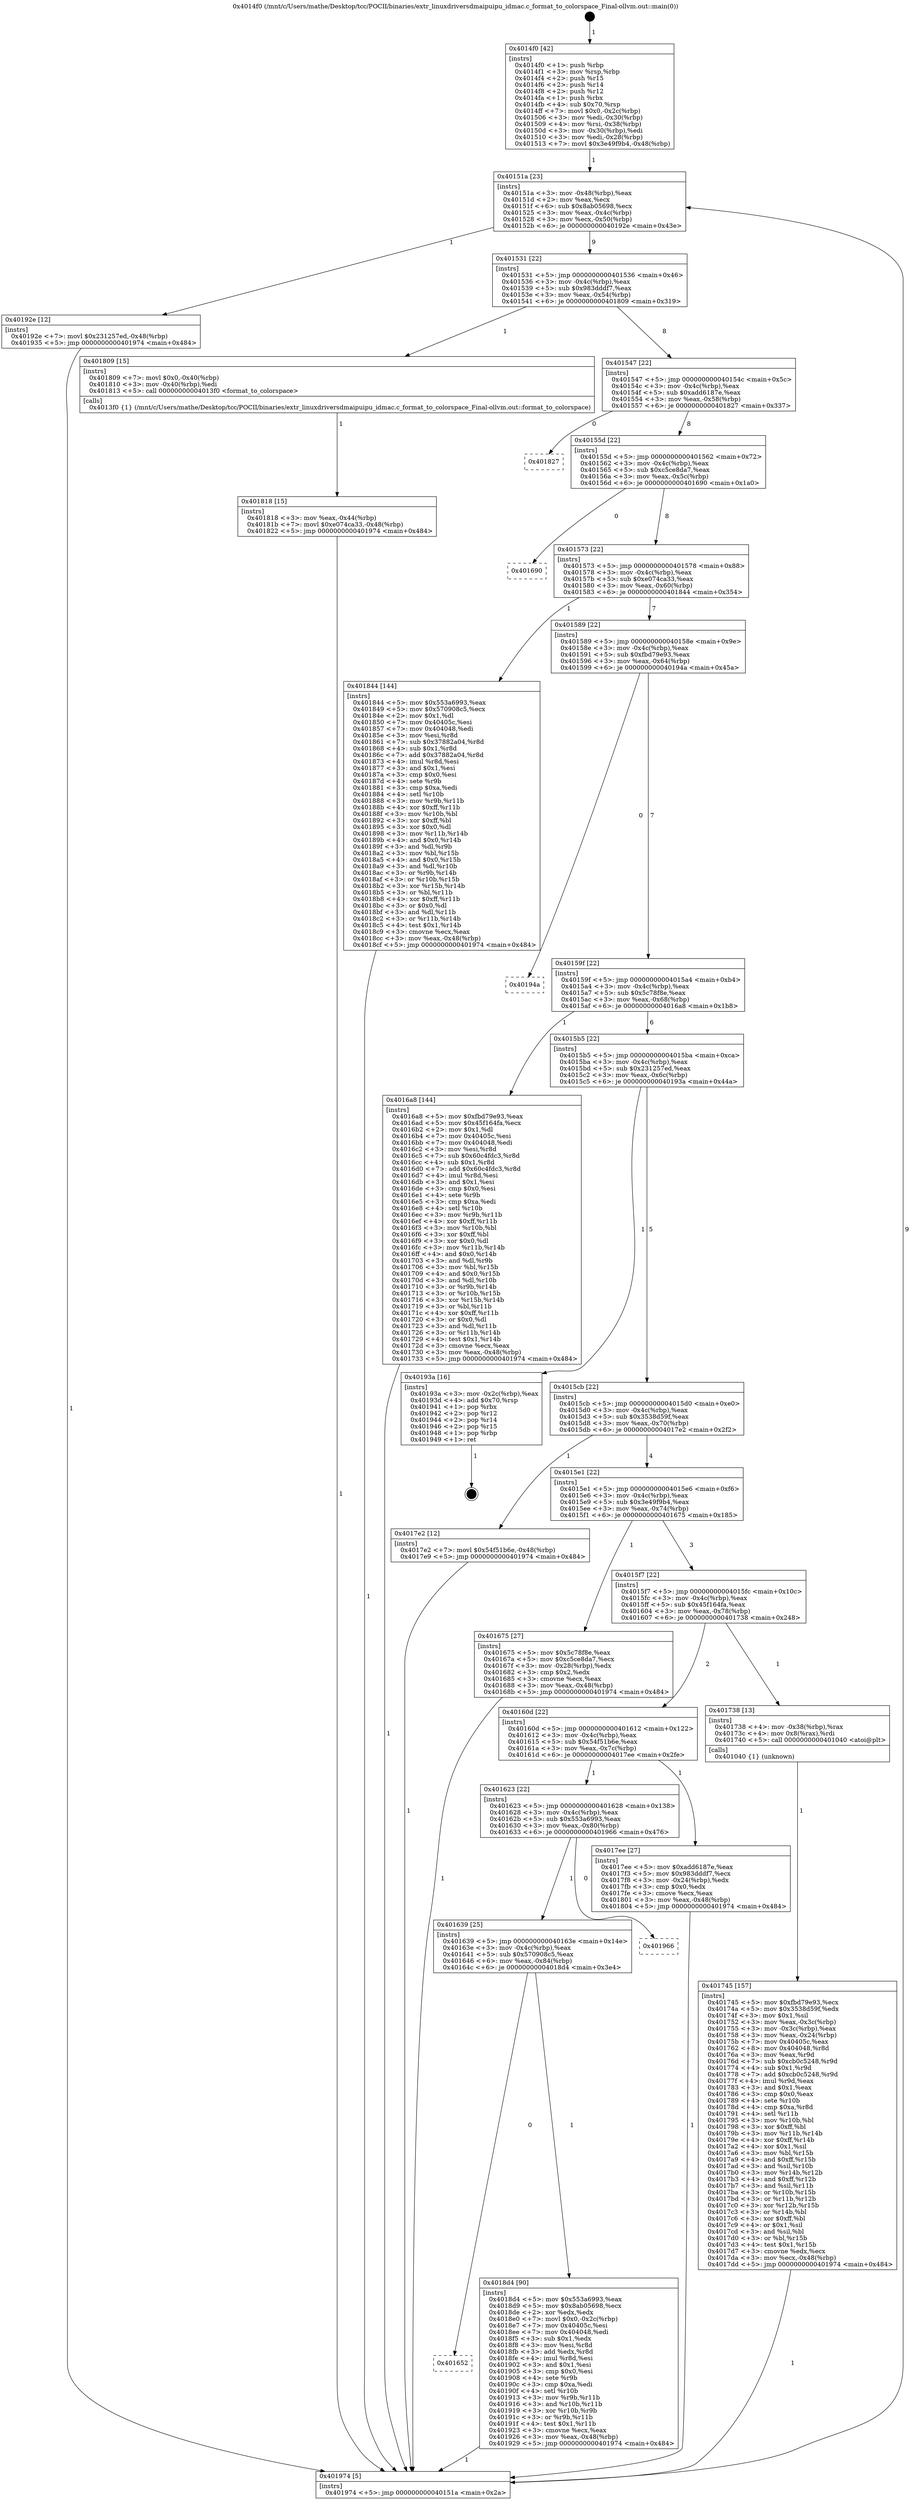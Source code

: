 digraph "0x4014f0" {
  label = "0x4014f0 (/mnt/c/Users/mathe/Desktop/tcc/POCII/binaries/extr_linuxdriversdmaipuipu_idmac.c_format_to_colorspace_Final-ollvm.out::main(0))"
  labelloc = "t"
  node[shape=record]

  Entry [label="",width=0.3,height=0.3,shape=circle,fillcolor=black,style=filled]
  "0x40151a" [label="{
     0x40151a [23]\l
     | [instrs]\l
     &nbsp;&nbsp;0x40151a \<+3\>: mov -0x48(%rbp),%eax\l
     &nbsp;&nbsp;0x40151d \<+2\>: mov %eax,%ecx\l
     &nbsp;&nbsp;0x40151f \<+6\>: sub $0x8ab05698,%ecx\l
     &nbsp;&nbsp;0x401525 \<+3\>: mov %eax,-0x4c(%rbp)\l
     &nbsp;&nbsp;0x401528 \<+3\>: mov %ecx,-0x50(%rbp)\l
     &nbsp;&nbsp;0x40152b \<+6\>: je 000000000040192e \<main+0x43e\>\l
  }"]
  "0x40192e" [label="{
     0x40192e [12]\l
     | [instrs]\l
     &nbsp;&nbsp;0x40192e \<+7\>: movl $0x231257ed,-0x48(%rbp)\l
     &nbsp;&nbsp;0x401935 \<+5\>: jmp 0000000000401974 \<main+0x484\>\l
  }"]
  "0x401531" [label="{
     0x401531 [22]\l
     | [instrs]\l
     &nbsp;&nbsp;0x401531 \<+5\>: jmp 0000000000401536 \<main+0x46\>\l
     &nbsp;&nbsp;0x401536 \<+3\>: mov -0x4c(%rbp),%eax\l
     &nbsp;&nbsp;0x401539 \<+5\>: sub $0x983dddf7,%eax\l
     &nbsp;&nbsp;0x40153e \<+3\>: mov %eax,-0x54(%rbp)\l
     &nbsp;&nbsp;0x401541 \<+6\>: je 0000000000401809 \<main+0x319\>\l
  }"]
  Exit [label="",width=0.3,height=0.3,shape=circle,fillcolor=black,style=filled,peripheries=2]
  "0x401809" [label="{
     0x401809 [15]\l
     | [instrs]\l
     &nbsp;&nbsp;0x401809 \<+7\>: movl $0x0,-0x40(%rbp)\l
     &nbsp;&nbsp;0x401810 \<+3\>: mov -0x40(%rbp),%edi\l
     &nbsp;&nbsp;0x401813 \<+5\>: call 00000000004013f0 \<format_to_colorspace\>\l
     | [calls]\l
     &nbsp;&nbsp;0x4013f0 \{1\} (/mnt/c/Users/mathe/Desktop/tcc/POCII/binaries/extr_linuxdriversdmaipuipu_idmac.c_format_to_colorspace_Final-ollvm.out::format_to_colorspace)\l
  }"]
  "0x401547" [label="{
     0x401547 [22]\l
     | [instrs]\l
     &nbsp;&nbsp;0x401547 \<+5\>: jmp 000000000040154c \<main+0x5c\>\l
     &nbsp;&nbsp;0x40154c \<+3\>: mov -0x4c(%rbp),%eax\l
     &nbsp;&nbsp;0x40154f \<+5\>: sub $0xadd6187e,%eax\l
     &nbsp;&nbsp;0x401554 \<+3\>: mov %eax,-0x58(%rbp)\l
     &nbsp;&nbsp;0x401557 \<+6\>: je 0000000000401827 \<main+0x337\>\l
  }"]
  "0x401652" [label="{
     0x401652\l
  }", style=dashed]
  "0x401827" [label="{
     0x401827\l
  }", style=dashed]
  "0x40155d" [label="{
     0x40155d [22]\l
     | [instrs]\l
     &nbsp;&nbsp;0x40155d \<+5\>: jmp 0000000000401562 \<main+0x72\>\l
     &nbsp;&nbsp;0x401562 \<+3\>: mov -0x4c(%rbp),%eax\l
     &nbsp;&nbsp;0x401565 \<+5\>: sub $0xc5ce8da7,%eax\l
     &nbsp;&nbsp;0x40156a \<+3\>: mov %eax,-0x5c(%rbp)\l
     &nbsp;&nbsp;0x40156d \<+6\>: je 0000000000401690 \<main+0x1a0\>\l
  }"]
  "0x4018d4" [label="{
     0x4018d4 [90]\l
     | [instrs]\l
     &nbsp;&nbsp;0x4018d4 \<+5\>: mov $0x553a6993,%eax\l
     &nbsp;&nbsp;0x4018d9 \<+5\>: mov $0x8ab05698,%ecx\l
     &nbsp;&nbsp;0x4018de \<+2\>: xor %edx,%edx\l
     &nbsp;&nbsp;0x4018e0 \<+7\>: movl $0x0,-0x2c(%rbp)\l
     &nbsp;&nbsp;0x4018e7 \<+7\>: mov 0x40405c,%esi\l
     &nbsp;&nbsp;0x4018ee \<+7\>: mov 0x404048,%edi\l
     &nbsp;&nbsp;0x4018f5 \<+3\>: sub $0x1,%edx\l
     &nbsp;&nbsp;0x4018f8 \<+3\>: mov %esi,%r8d\l
     &nbsp;&nbsp;0x4018fb \<+3\>: add %edx,%r8d\l
     &nbsp;&nbsp;0x4018fe \<+4\>: imul %r8d,%esi\l
     &nbsp;&nbsp;0x401902 \<+3\>: and $0x1,%esi\l
     &nbsp;&nbsp;0x401905 \<+3\>: cmp $0x0,%esi\l
     &nbsp;&nbsp;0x401908 \<+4\>: sete %r9b\l
     &nbsp;&nbsp;0x40190c \<+3\>: cmp $0xa,%edi\l
     &nbsp;&nbsp;0x40190f \<+4\>: setl %r10b\l
     &nbsp;&nbsp;0x401913 \<+3\>: mov %r9b,%r11b\l
     &nbsp;&nbsp;0x401916 \<+3\>: and %r10b,%r11b\l
     &nbsp;&nbsp;0x401919 \<+3\>: xor %r10b,%r9b\l
     &nbsp;&nbsp;0x40191c \<+3\>: or %r9b,%r11b\l
     &nbsp;&nbsp;0x40191f \<+4\>: test $0x1,%r11b\l
     &nbsp;&nbsp;0x401923 \<+3\>: cmovne %ecx,%eax\l
     &nbsp;&nbsp;0x401926 \<+3\>: mov %eax,-0x48(%rbp)\l
     &nbsp;&nbsp;0x401929 \<+5\>: jmp 0000000000401974 \<main+0x484\>\l
  }"]
  "0x401690" [label="{
     0x401690\l
  }", style=dashed]
  "0x401573" [label="{
     0x401573 [22]\l
     | [instrs]\l
     &nbsp;&nbsp;0x401573 \<+5\>: jmp 0000000000401578 \<main+0x88\>\l
     &nbsp;&nbsp;0x401578 \<+3\>: mov -0x4c(%rbp),%eax\l
     &nbsp;&nbsp;0x40157b \<+5\>: sub $0xe074ca33,%eax\l
     &nbsp;&nbsp;0x401580 \<+3\>: mov %eax,-0x60(%rbp)\l
     &nbsp;&nbsp;0x401583 \<+6\>: je 0000000000401844 \<main+0x354\>\l
  }"]
  "0x401639" [label="{
     0x401639 [25]\l
     | [instrs]\l
     &nbsp;&nbsp;0x401639 \<+5\>: jmp 000000000040163e \<main+0x14e\>\l
     &nbsp;&nbsp;0x40163e \<+3\>: mov -0x4c(%rbp),%eax\l
     &nbsp;&nbsp;0x401641 \<+5\>: sub $0x570908c5,%eax\l
     &nbsp;&nbsp;0x401646 \<+6\>: mov %eax,-0x84(%rbp)\l
     &nbsp;&nbsp;0x40164c \<+6\>: je 00000000004018d4 \<main+0x3e4\>\l
  }"]
  "0x401844" [label="{
     0x401844 [144]\l
     | [instrs]\l
     &nbsp;&nbsp;0x401844 \<+5\>: mov $0x553a6993,%eax\l
     &nbsp;&nbsp;0x401849 \<+5\>: mov $0x570908c5,%ecx\l
     &nbsp;&nbsp;0x40184e \<+2\>: mov $0x1,%dl\l
     &nbsp;&nbsp;0x401850 \<+7\>: mov 0x40405c,%esi\l
     &nbsp;&nbsp;0x401857 \<+7\>: mov 0x404048,%edi\l
     &nbsp;&nbsp;0x40185e \<+3\>: mov %esi,%r8d\l
     &nbsp;&nbsp;0x401861 \<+7\>: sub $0x37882a04,%r8d\l
     &nbsp;&nbsp;0x401868 \<+4\>: sub $0x1,%r8d\l
     &nbsp;&nbsp;0x40186c \<+7\>: add $0x37882a04,%r8d\l
     &nbsp;&nbsp;0x401873 \<+4\>: imul %r8d,%esi\l
     &nbsp;&nbsp;0x401877 \<+3\>: and $0x1,%esi\l
     &nbsp;&nbsp;0x40187a \<+3\>: cmp $0x0,%esi\l
     &nbsp;&nbsp;0x40187d \<+4\>: sete %r9b\l
     &nbsp;&nbsp;0x401881 \<+3\>: cmp $0xa,%edi\l
     &nbsp;&nbsp;0x401884 \<+4\>: setl %r10b\l
     &nbsp;&nbsp;0x401888 \<+3\>: mov %r9b,%r11b\l
     &nbsp;&nbsp;0x40188b \<+4\>: xor $0xff,%r11b\l
     &nbsp;&nbsp;0x40188f \<+3\>: mov %r10b,%bl\l
     &nbsp;&nbsp;0x401892 \<+3\>: xor $0xff,%bl\l
     &nbsp;&nbsp;0x401895 \<+3\>: xor $0x0,%dl\l
     &nbsp;&nbsp;0x401898 \<+3\>: mov %r11b,%r14b\l
     &nbsp;&nbsp;0x40189b \<+4\>: and $0x0,%r14b\l
     &nbsp;&nbsp;0x40189f \<+3\>: and %dl,%r9b\l
     &nbsp;&nbsp;0x4018a2 \<+3\>: mov %bl,%r15b\l
     &nbsp;&nbsp;0x4018a5 \<+4\>: and $0x0,%r15b\l
     &nbsp;&nbsp;0x4018a9 \<+3\>: and %dl,%r10b\l
     &nbsp;&nbsp;0x4018ac \<+3\>: or %r9b,%r14b\l
     &nbsp;&nbsp;0x4018af \<+3\>: or %r10b,%r15b\l
     &nbsp;&nbsp;0x4018b2 \<+3\>: xor %r15b,%r14b\l
     &nbsp;&nbsp;0x4018b5 \<+3\>: or %bl,%r11b\l
     &nbsp;&nbsp;0x4018b8 \<+4\>: xor $0xff,%r11b\l
     &nbsp;&nbsp;0x4018bc \<+3\>: or $0x0,%dl\l
     &nbsp;&nbsp;0x4018bf \<+3\>: and %dl,%r11b\l
     &nbsp;&nbsp;0x4018c2 \<+3\>: or %r11b,%r14b\l
     &nbsp;&nbsp;0x4018c5 \<+4\>: test $0x1,%r14b\l
     &nbsp;&nbsp;0x4018c9 \<+3\>: cmovne %ecx,%eax\l
     &nbsp;&nbsp;0x4018cc \<+3\>: mov %eax,-0x48(%rbp)\l
     &nbsp;&nbsp;0x4018cf \<+5\>: jmp 0000000000401974 \<main+0x484\>\l
  }"]
  "0x401589" [label="{
     0x401589 [22]\l
     | [instrs]\l
     &nbsp;&nbsp;0x401589 \<+5\>: jmp 000000000040158e \<main+0x9e\>\l
     &nbsp;&nbsp;0x40158e \<+3\>: mov -0x4c(%rbp),%eax\l
     &nbsp;&nbsp;0x401591 \<+5\>: sub $0xfbd79e93,%eax\l
     &nbsp;&nbsp;0x401596 \<+3\>: mov %eax,-0x64(%rbp)\l
     &nbsp;&nbsp;0x401599 \<+6\>: je 000000000040194a \<main+0x45a\>\l
  }"]
  "0x401966" [label="{
     0x401966\l
  }", style=dashed]
  "0x40194a" [label="{
     0x40194a\l
  }", style=dashed]
  "0x40159f" [label="{
     0x40159f [22]\l
     | [instrs]\l
     &nbsp;&nbsp;0x40159f \<+5\>: jmp 00000000004015a4 \<main+0xb4\>\l
     &nbsp;&nbsp;0x4015a4 \<+3\>: mov -0x4c(%rbp),%eax\l
     &nbsp;&nbsp;0x4015a7 \<+5\>: sub $0x5c78f8e,%eax\l
     &nbsp;&nbsp;0x4015ac \<+3\>: mov %eax,-0x68(%rbp)\l
     &nbsp;&nbsp;0x4015af \<+6\>: je 00000000004016a8 \<main+0x1b8\>\l
  }"]
  "0x401818" [label="{
     0x401818 [15]\l
     | [instrs]\l
     &nbsp;&nbsp;0x401818 \<+3\>: mov %eax,-0x44(%rbp)\l
     &nbsp;&nbsp;0x40181b \<+7\>: movl $0xe074ca33,-0x48(%rbp)\l
     &nbsp;&nbsp;0x401822 \<+5\>: jmp 0000000000401974 \<main+0x484\>\l
  }"]
  "0x4016a8" [label="{
     0x4016a8 [144]\l
     | [instrs]\l
     &nbsp;&nbsp;0x4016a8 \<+5\>: mov $0xfbd79e93,%eax\l
     &nbsp;&nbsp;0x4016ad \<+5\>: mov $0x45f164fa,%ecx\l
     &nbsp;&nbsp;0x4016b2 \<+2\>: mov $0x1,%dl\l
     &nbsp;&nbsp;0x4016b4 \<+7\>: mov 0x40405c,%esi\l
     &nbsp;&nbsp;0x4016bb \<+7\>: mov 0x404048,%edi\l
     &nbsp;&nbsp;0x4016c2 \<+3\>: mov %esi,%r8d\l
     &nbsp;&nbsp;0x4016c5 \<+7\>: sub $0x60c4fdc3,%r8d\l
     &nbsp;&nbsp;0x4016cc \<+4\>: sub $0x1,%r8d\l
     &nbsp;&nbsp;0x4016d0 \<+7\>: add $0x60c4fdc3,%r8d\l
     &nbsp;&nbsp;0x4016d7 \<+4\>: imul %r8d,%esi\l
     &nbsp;&nbsp;0x4016db \<+3\>: and $0x1,%esi\l
     &nbsp;&nbsp;0x4016de \<+3\>: cmp $0x0,%esi\l
     &nbsp;&nbsp;0x4016e1 \<+4\>: sete %r9b\l
     &nbsp;&nbsp;0x4016e5 \<+3\>: cmp $0xa,%edi\l
     &nbsp;&nbsp;0x4016e8 \<+4\>: setl %r10b\l
     &nbsp;&nbsp;0x4016ec \<+3\>: mov %r9b,%r11b\l
     &nbsp;&nbsp;0x4016ef \<+4\>: xor $0xff,%r11b\l
     &nbsp;&nbsp;0x4016f3 \<+3\>: mov %r10b,%bl\l
     &nbsp;&nbsp;0x4016f6 \<+3\>: xor $0xff,%bl\l
     &nbsp;&nbsp;0x4016f9 \<+3\>: xor $0x0,%dl\l
     &nbsp;&nbsp;0x4016fc \<+3\>: mov %r11b,%r14b\l
     &nbsp;&nbsp;0x4016ff \<+4\>: and $0x0,%r14b\l
     &nbsp;&nbsp;0x401703 \<+3\>: and %dl,%r9b\l
     &nbsp;&nbsp;0x401706 \<+3\>: mov %bl,%r15b\l
     &nbsp;&nbsp;0x401709 \<+4\>: and $0x0,%r15b\l
     &nbsp;&nbsp;0x40170d \<+3\>: and %dl,%r10b\l
     &nbsp;&nbsp;0x401710 \<+3\>: or %r9b,%r14b\l
     &nbsp;&nbsp;0x401713 \<+3\>: or %r10b,%r15b\l
     &nbsp;&nbsp;0x401716 \<+3\>: xor %r15b,%r14b\l
     &nbsp;&nbsp;0x401719 \<+3\>: or %bl,%r11b\l
     &nbsp;&nbsp;0x40171c \<+4\>: xor $0xff,%r11b\l
     &nbsp;&nbsp;0x401720 \<+3\>: or $0x0,%dl\l
     &nbsp;&nbsp;0x401723 \<+3\>: and %dl,%r11b\l
     &nbsp;&nbsp;0x401726 \<+3\>: or %r11b,%r14b\l
     &nbsp;&nbsp;0x401729 \<+4\>: test $0x1,%r14b\l
     &nbsp;&nbsp;0x40172d \<+3\>: cmovne %ecx,%eax\l
     &nbsp;&nbsp;0x401730 \<+3\>: mov %eax,-0x48(%rbp)\l
     &nbsp;&nbsp;0x401733 \<+5\>: jmp 0000000000401974 \<main+0x484\>\l
  }"]
  "0x4015b5" [label="{
     0x4015b5 [22]\l
     | [instrs]\l
     &nbsp;&nbsp;0x4015b5 \<+5\>: jmp 00000000004015ba \<main+0xca\>\l
     &nbsp;&nbsp;0x4015ba \<+3\>: mov -0x4c(%rbp),%eax\l
     &nbsp;&nbsp;0x4015bd \<+5\>: sub $0x231257ed,%eax\l
     &nbsp;&nbsp;0x4015c2 \<+3\>: mov %eax,-0x6c(%rbp)\l
     &nbsp;&nbsp;0x4015c5 \<+6\>: je 000000000040193a \<main+0x44a\>\l
  }"]
  "0x401623" [label="{
     0x401623 [22]\l
     | [instrs]\l
     &nbsp;&nbsp;0x401623 \<+5\>: jmp 0000000000401628 \<main+0x138\>\l
     &nbsp;&nbsp;0x401628 \<+3\>: mov -0x4c(%rbp),%eax\l
     &nbsp;&nbsp;0x40162b \<+5\>: sub $0x553a6993,%eax\l
     &nbsp;&nbsp;0x401630 \<+3\>: mov %eax,-0x80(%rbp)\l
     &nbsp;&nbsp;0x401633 \<+6\>: je 0000000000401966 \<main+0x476\>\l
  }"]
  "0x40193a" [label="{
     0x40193a [16]\l
     | [instrs]\l
     &nbsp;&nbsp;0x40193a \<+3\>: mov -0x2c(%rbp),%eax\l
     &nbsp;&nbsp;0x40193d \<+4\>: add $0x70,%rsp\l
     &nbsp;&nbsp;0x401941 \<+1\>: pop %rbx\l
     &nbsp;&nbsp;0x401942 \<+2\>: pop %r12\l
     &nbsp;&nbsp;0x401944 \<+2\>: pop %r14\l
     &nbsp;&nbsp;0x401946 \<+2\>: pop %r15\l
     &nbsp;&nbsp;0x401948 \<+1\>: pop %rbp\l
     &nbsp;&nbsp;0x401949 \<+1\>: ret\l
  }"]
  "0x4015cb" [label="{
     0x4015cb [22]\l
     | [instrs]\l
     &nbsp;&nbsp;0x4015cb \<+5\>: jmp 00000000004015d0 \<main+0xe0\>\l
     &nbsp;&nbsp;0x4015d0 \<+3\>: mov -0x4c(%rbp),%eax\l
     &nbsp;&nbsp;0x4015d3 \<+5\>: sub $0x3538d59f,%eax\l
     &nbsp;&nbsp;0x4015d8 \<+3\>: mov %eax,-0x70(%rbp)\l
     &nbsp;&nbsp;0x4015db \<+6\>: je 00000000004017e2 \<main+0x2f2\>\l
  }"]
  "0x4017ee" [label="{
     0x4017ee [27]\l
     | [instrs]\l
     &nbsp;&nbsp;0x4017ee \<+5\>: mov $0xadd6187e,%eax\l
     &nbsp;&nbsp;0x4017f3 \<+5\>: mov $0x983dddf7,%ecx\l
     &nbsp;&nbsp;0x4017f8 \<+3\>: mov -0x24(%rbp),%edx\l
     &nbsp;&nbsp;0x4017fb \<+3\>: cmp $0x0,%edx\l
     &nbsp;&nbsp;0x4017fe \<+3\>: cmove %ecx,%eax\l
     &nbsp;&nbsp;0x401801 \<+3\>: mov %eax,-0x48(%rbp)\l
     &nbsp;&nbsp;0x401804 \<+5\>: jmp 0000000000401974 \<main+0x484\>\l
  }"]
  "0x4017e2" [label="{
     0x4017e2 [12]\l
     | [instrs]\l
     &nbsp;&nbsp;0x4017e2 \<+7\>: movl $0x54f51b6e,-0x48(%rbp)\l
     &nbsp;&nbsp;0x4017e9 \<+5\>: jmp 0000000000401974 \<main+0x484\>\l
  }"]
  "0x4015e1" [label="{
     0x4015e1 [22]\l
     | [instrs]\l
     &nbsp;&nbsp;0x4015e1 \<+5\>: jmp 00000000004015e6 \<main+0xf6\>\l
     &nbsp;&nbsp;0x4015e6 \<+3\>: mov -0x4c(%rbp),%eax\l
     &nbsp;&nbsp;0x4015e9 \<+5\>: sub $0x3e49f9b4,%eax\l
     &nbsp;&nbsp;0x4015ee \<+3\>: mov %eax,-0x74(%rbp)\l
     &nbsp;&nbsp;0x4015f1 \<+6\>: je 0000000000401675 \<main+0x185\>\l
  }"]
  "0x401745" [label="{
     0x401745 [157]\l
     | [instrs]\l
     &nbsp;&nbsp;0x401745 \<+5\>: mov $0xfbd79e93,%ecx\l
     &nbsp;&nbsp;0x40174a \<+5\>: mov $0x3538d59f,%edx\l
     &nbsp;&nbsp;0x40174f \<+3\>: mov $0x1,%sil\l
     &nbsp;&nbsp;0x401752 \<+3\>: mov %eax,-0x3c(%rbp)\l
     &nbsp;&nbsp;0x401755 \<+3\>: mov -0x3c(%rbp),%eax\l
     &nbsp;&nbsp;0x401758 \<+3\>: mov %eax,-0x24(%rbp)\l
     &nbsp;&nbsp;0x40175b \<+7\>: mov 0x40405c,%eax\l
     &nbsp;&nbsp;0x401762 \<+8\>: mov 0x404048,%r8d\l
     &nbsp;&nbsp;0x40176a \<+3\>: mov %eax,%r9d\l
     &nbsp;&nbsp;0x40176d \<+7\>: sub $0xcb0c5248,%r9d\l
     &nbsp;&nbsp;0x401774 \<+4\>: sub $0x1,%r9d\l
     &nbsp;&nbsp;0x401778 \<+7\>: add $0xcb0c5248,%r9d\l
     &nbsp;&nbsp;0x40177f \<+4\>: imul %r9d,%eax\l
     &nbsp;&nbsp;0x401783 \<+3\>: and $0x1,%eax\l
     &nbsp;&nbsp;0x401786 \<+3\>: cmp $0x0,%eax\l
     &nbsp;&nbsp;0x401789 \<+4\>: sete %r10b\l
     &nbsp;&nbsp;0x40178d \<+4\>: cmp $0xa,%r8d\l
     &nbsp;&nbsp;0x401791 \<+4\>: setl %r11b\l
     &nbsp;&nbsp;0x401795 \<+3\>: mov %r10b,%bl\l
     &nbsp;&nbsp;0x401798 \<+3\>: xor $0xff,%bl\l
     &nbsp;&nbsp;0x40179b \<+3\>: mov %r11b,%r14b\l
     &nbsp;&nbsp;0x40179e \<+4\>: xor $0xff,%r14b\l
     &nbsp;&nbsp;0x4017a2 \<+4\>: xor $0x1,%sil\l
     &nbsp;&nbsp;0x4017a6 \<+3\>: mov %bl,%r15b\l
     &nbsp;&nbsp;0x4017a9 \<+4\>: and $0xff,%r15b\l
     &nbsp;&nbsp;0x4017ad \<+3\>: and %sil,%r10b\l
     &nbsp;&nbsp;0x4017b0 \<+3\>: mov %r14b,%r12b\l
     &nbsp;&nbsp;0x4017b3 \<+4\>: and $0xff,%r12b\l
     &nbsp;&nbsp;0x4017b7 \<+3\>: and %sil,%r11b\l
     &nbsp;&nbsp;0x4017ba \<+3\>: or %r10b,%r15b\l
     &nbsp;&nbsp;0x4017bd \<+3\>: or %r11b,%r12b\l
     &nbsp;&nbsp;0x4017c0 \<+3\>: xor %r12b,%r15b\l
     &nbsp;&nbsp;0x4017c3 \<+3\>: or %r14b,%bl\l
     &nbsp;&nbsp;0x4017c6 \<+3\>: xor $0xff,%bl\l
     &nbsp;&nbsp;0x4017c9 \<+4\>: or $0x1,%sil\l
     &nbsp;&nbsp;0x4017cd \<+3\>: and %sil,%bl\l
     &nbsp;&nbsp;0x4017d0 \<+3\>: or %bl,%r15b\l
     &nbsp;&nbsp;0x4017d3 \<+4\>: test $0x1,%r15b\l
     &nbsp;&nbsp;0x4017d7 \<+3\>: cmovne %edx,%ecx\l
     &nbsp;&nbsp;0x4017da \<+3\>: mov %ecx,-0x48(%rbp)\l
     &nbsp;&nbsp;0x4017dd \<+5\>: jmp 0000000000401974 \<main+0x484\>\l
  }"]
  "0x401675" [label="{
     0x401675 [27]\l
     | [instrs]\l
     &nbsp;&nbsp;0x401675 \<+5\>: mov $0x5c78f8e,%eax\l
     &nbsp;&nbsp;0x40167a \<+5\>: mov $0xc5ce8da7,%ecx\l
     &nbsp;&nbsp;0x40167f \<+3\>: mov -0x28(%rbp),%edx\l
     &nbsp;&nbsp;0x401682 \<+3\>: cmp $0x2,%edx\l
     &nbsp;&nbsp;0x401685 \<+3\>: cmovne %ecx,%eax\l
     &nbsp;&nbsp;0x401688 \<+3\>: mov %eax,-0x48(%rbp)\l
     &nbsp;&nbsp;0x40168b \<+5\>: jmp 0000000000401974 \<main+0x484\>\l
  }"]
  "0x4015f7" [label="{
     0x4015f7 [22]\l
     | [instrs]\l
     &nbsp;&nbsp;0x4015f7 \<+5\>: jmp 00000000004015fc \<main+0x10c\>\l
     &nbsp;&nbsp;0x4015fc \<+3\>: mov -0x4c(%rbp),%eax\l
     &nbsp;&nbsp;0x4015ff \<+5\>: sub $0x45f164fa,%eax\l
     &nbsp;&nbsp;0x401604 \<+3\>: mov %eax,-0x78(%rbp)\l
     &nbsp;&nbsp;0x401607 \<+6\>: je 0000000000401738 \<main+0x248\>\l
  }"]
  "0x401974" [label="{
     0x401974 [5]\l
     | [instrs]\l
     &nbsp;&nbsp;0x401974 \<+5\>: jmp 000000000040151a \<main+0x2a\>\l
  }"]
  "0x4014f0" [label="{
     0x4014f0 [42]\l
     | [instrs]\l
     &nbsp;&nbsp;0x4014f0 \<+1\>: push %rbp\l
     &nbsp;&nbsp;0x4014f1 \<+3\>: mov %rsp,%rbp\l
     &nbsp;&nbsp;0x4014f4 \<+2\>: push %r15\l
     &nbsp;&nbsp;0x4014f6 \<+2\>: push %r14\l
     &nbsp;&nbsp;0x4014f8 \<+2\>: push %r12\l
     &nbsp;&nbsp;0x4014fa \<+1\>: push %rbx\l
     &nbsp;&nbsp;0x4014fb \<+4\>: sub $0x70,%rsp\l
     &nbsp;&nbsp;0x4014ff \<+7\>: movl $0x0,-0x2c(%rbp)\l
     &nbsp;&nbsp;0x401506 \<+3\>: mov %edi,-0x30(%rbp)\l
     &nbsp;&nbsp;0x401509 \<+4\>: mov %rsi,-0x38(%rbp)\l
     &nbsp;&nbsp;0x40150d \<+3\>: mov -0x30(%rbp),%edi\l
     &nbsp;&nbsp;0x401510 \<+3\>: mov %edi,-0x28(%rbp)\l
     &nbsp;&nbsp;0x401513 \<+7\>: movl $0x3e49f9b4,-0x48(%rbp)\l
  }"]
  "0x40160d" [label="{
     0x40160d [22]\l
     | [instrs]\l
     &nbsp;&nbsp;0x40160d \<+5\>: jmp 0000000000401612 \<main+0x122\>\l
     &nbsp;&nbsp;0x401612 \<+3\>: mov -0x4c(%rbp),%eax\l
     &nbsp;&nbsp;0x401615 \<+5\>: sub $0x54f51b6e,%eax\l
     &nbsp;&nbsp;0x40161a \<+3\>: mov %eax,-0x7c(%rbp)\l
     &nbsp;&nbsp;0x40161d \<+6\>: je 00000000004017ee \<main+0x2fe\>\l
  }"]
  "0x401738" [label="{
     0x401738 [13]\l
     | [instrs]\l
     &nbsp;&nbsp;0x401738 \<+4\>: mov -0x38(%rbp),%rax\l
     &nbsp;&nbsp;0x40173c \<+4\>: mov 0x8(%rax),%rdi\l
     &nbsp;&nbsp;0x401740 \<+5\>: call 0000000000401040 \<atoi@plt\>\l
     | [calls]\l
     &nbsp;&nbsp;0x401040 \{1\} (unknown)\l
  }"]
  Entry -> "0x4014f0" [label=" 1"]
  "0x40151a" -> "0x40192e" [label=" 1"]
  "0x40151a" -> "0x401531" [label=" 9"]
  "0x40193a" -> Exit [label=" 1"]
  "0x401531" -> "0x401809" [label=" 1"]
  "0x401531" -> "0x401547" [label=" 8"]
  "0x40192e" -> "0x401974" [label=" 1"]
  "0x401547" -> "0x401827" [label=" 0"]
  "0x401547" -> "0x40155d" [label=" 8"]
  "0x4018d4" -> "0x401974" [label=" 1"]
  "0x40155d" -> "0x401690" [label=" 0"]
  "0x40155d" -> "0x401573" [label=" 8"]
  "0x401639" -> "0x401652" [label=" 0"]
  "0x401573" -> "0x401844" [label=" 1"]
  "0x401573" -> "0x401589" [label=" 7"]
  "0x401639" -> "0x4018d4" [label=" 1"]
  "0x401589" -> "0x40194a" [label=" 0"]
  "0x401589" -> "0x40159f" [label=" 7"]
  "0x401623" -> "0x401639" [label=" 1"]
  "0x40159f" -> "0x4016a8" [label=" 1"]
  "0x40159f" -> "0x4015b5" [label=" 6"]
  "0x401623" -> "0x401966" [label=" 0"]
  "0x4015b5" -> "0x40193a" [label=" 1"]
  "0x4015b5" -> "0x4015cb" [label=" 5"]
  "0x401844" -> "0x401974" [label=" 1"]
  "0x4015cb" -> "0x4017e2" [label=" 1"]
  "0x4015cb" -> "0x4015e1" [label=" 4"]
  "0x401818" -> "0x401974" [label=" 1"]
  "0x4015e1" -> "0x401675" [label=" 1"]
  "0x4015e1" -> "0x4015f7" [label=" 3"]
  "0x401675" -> "0x401974" [label=" 1"]
  "0x4014f0" -> "0x40151a" [label=" 1"]
  "0x401974" -> "0x40151a" [label=" 9"]
  "0x4016a8" -> "0x401974" [label=" 1"]
  "0x4017ee" -> "0x401974" [label=" 1"]
  "0x4015f7" -> "0x401738" [label=" 1"]
  "0x4015f7" -> "0x40160d" [label=" 2"]
  "0x401738" -> "0x401745" [label=" 1"]
  "0x401745" -> "0x401974" [label=" 1"]
  "0x4017e2" -> "0x401974" [label=" 1"]
  "0x401809" -> "0x401818" [label=" 1"]
  "0x40160d" -> "0x4017ee" [label=" 1"]
  "0x40160d" -> "0x401623" [label=" 1"]
}
